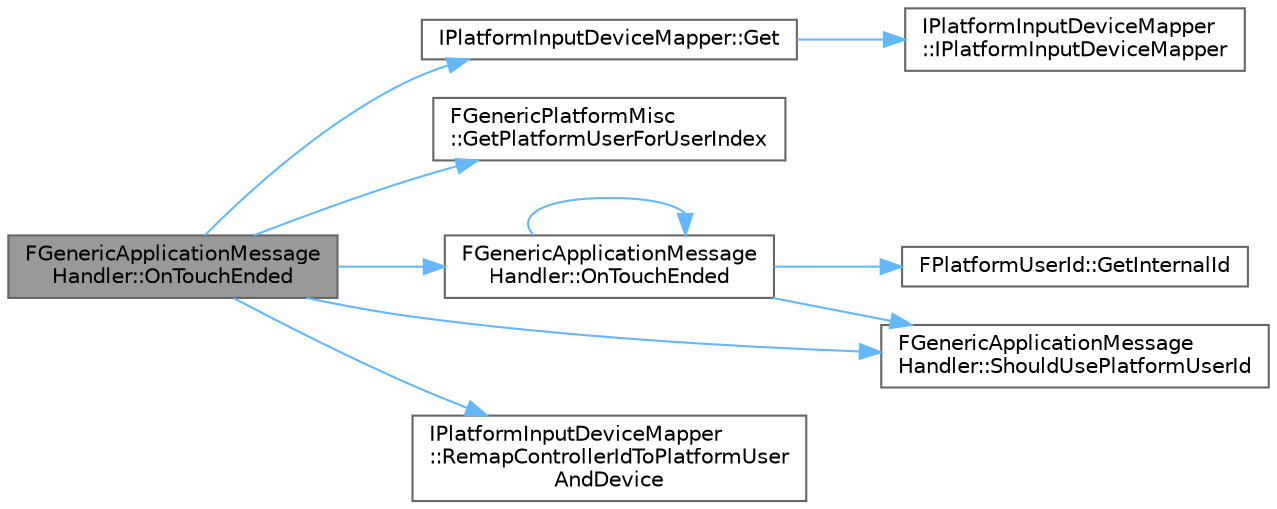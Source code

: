 digraph "FGenericApplicationMessageHandler::OnTouchEnded"
{
 // INTERACTIVE_SVG=YES
 // LATEX_PDF_SIZE
  bgcolor="transparent";
  edge [fontname=Helvetica,fontsize=10,labelfontname=Helvetica,labelfontsize=10];
  node [fontname=Helvetica,fontsize=10,shape=box,height=0.2,width=0.4];
  rankdir="LR";
  Node1 [id="Node000001",label="FGenericApplicationMessage\lHandler::OnTouchEnded",height=0.2,width=0.4,color="gray40", fillcolor="grey60", style="filled", fontcolor="black",tooltip=" "];
  Node1 -> Node2 [id="edge1_Node000001_Node000002",color="steelblue1",style="solid",tooltip=" "];
  Node2 [id="Node000002",label="IPlatformInputDeviceMapper::Get",height=0.2,width=0.4,color="grey40", fillcolor="white", style="filled",URL="$dc/da7/classIPlatformInputDeviceMapper.html#a7a10ef8372ee51a7efaa0e0c6b72ac00",tooltip="Get the platform input device mapper."];
  Node2 -> Node3 [id="edge2_Node000002_Node000003",color="steelblue1",style="solid",tooltip=" "];
  Node3 [id="Node000003",label="IPlatformInputDeviceMapper\l::IPlatformInputDeviceMapper",height=0.2,width=0.4,color="grey40", fillcolor="white", style="filled",URL="$dc/da7/classIPlatformInputDeviceMapper.html#a2c45b819873794c85b3d45b951e74429",tooltip=" "];
  Node1 -> Node4 [id="edge3_Node000001_Node000004",color="steelblue1",style="solid",tooltip=" "];
  Node4 [id="Node000004",label="FGenericPlatformMisc\l::GetPlatformUserForUserIndex",height=0.2,width=0.4,color="grey40", fillcolor="white", style="filled",URL="$d1/de8/structFGenericPlatformMisc.html#a7007dad699993edd9fb976c691912e9c",tooltip=" "];
  Node1 -> Node5 [id="edge4_Node000001_Node000005",color="steelblue1",style="solid",tooltip=" "];
  Node5 [id="Node000005",label="FGenericApplicationMessage\lHandler::OnTouchEnded",height=0.2,width=0.4,color="grey40", fillcolor="white", style="filled",URL="$d3/d8b/classFGenericApplicationMessageHandler.html#a39b83c3f478f0bcebe02f3397aaf6e7c",tooltip=" "];
  Node5 -> Node6 [id="edge5_Node000005_Node000006",color="steelblue1",style="solid",tooltip=" "];
  Node6 [id="Node000006",label="FPlatformUserId::GetInternalId",height=0.2,width=0.4,color="grey40", fillcolor="white", style="filled",URL="$db/d29/structFPlatformUserId.html#afd3871b46a857941fe52a9928007912b",tooltip="Returns the internal id for debugging/etc."];
  Node5 -> Node5 [id="edge6_Node000005_Node000005",color="steelblue1",style="solid",tooltip=" "];
  Node5 -> Node7 [id="edge7_Node000005_Node000007",color="steelblue1",style="solid",tooltip=" "];
  Node7 [id="Node000007",label="FGenericApplicationMessage\lHandler::ShouldUsePlatformUserId",height=0.2,width=0.4,color="grey40", fillcolor="white", style="filled",URL="$d3/d8b/classFGenericApplicationMessageHandler.html#acc4d7324c230ccd62866623236fd8784",tooltip="Return true if this message handler expects FPlatformUserIds."];
  Node1 -> Node8 [id="edge8_Node000001_Node000008",color="steelblue1",style="solid",tooltip=" "];
  Node8 [id="Node000008",label="IPlatformInputDeviceMapper\l::RemapControllerIdToPlatformUser\lAndDevice",height=0.2,width=0.4,color="grey40", fillcolor="white", style="filled",URL="$dc/da7/classIPlatformInputDeviceMapper.html#ababf108a0683d19b80a2cb23f85b364c",tooltip="Remap the legacy \"int32 ControllerId\" to the updated FPlatformUserId and FInputDeviceId."];
  Node1 -> Node7 [id="edge9_Node000001_Node000007",color="steelblue1",style="solid",tooltip=" "];
}
